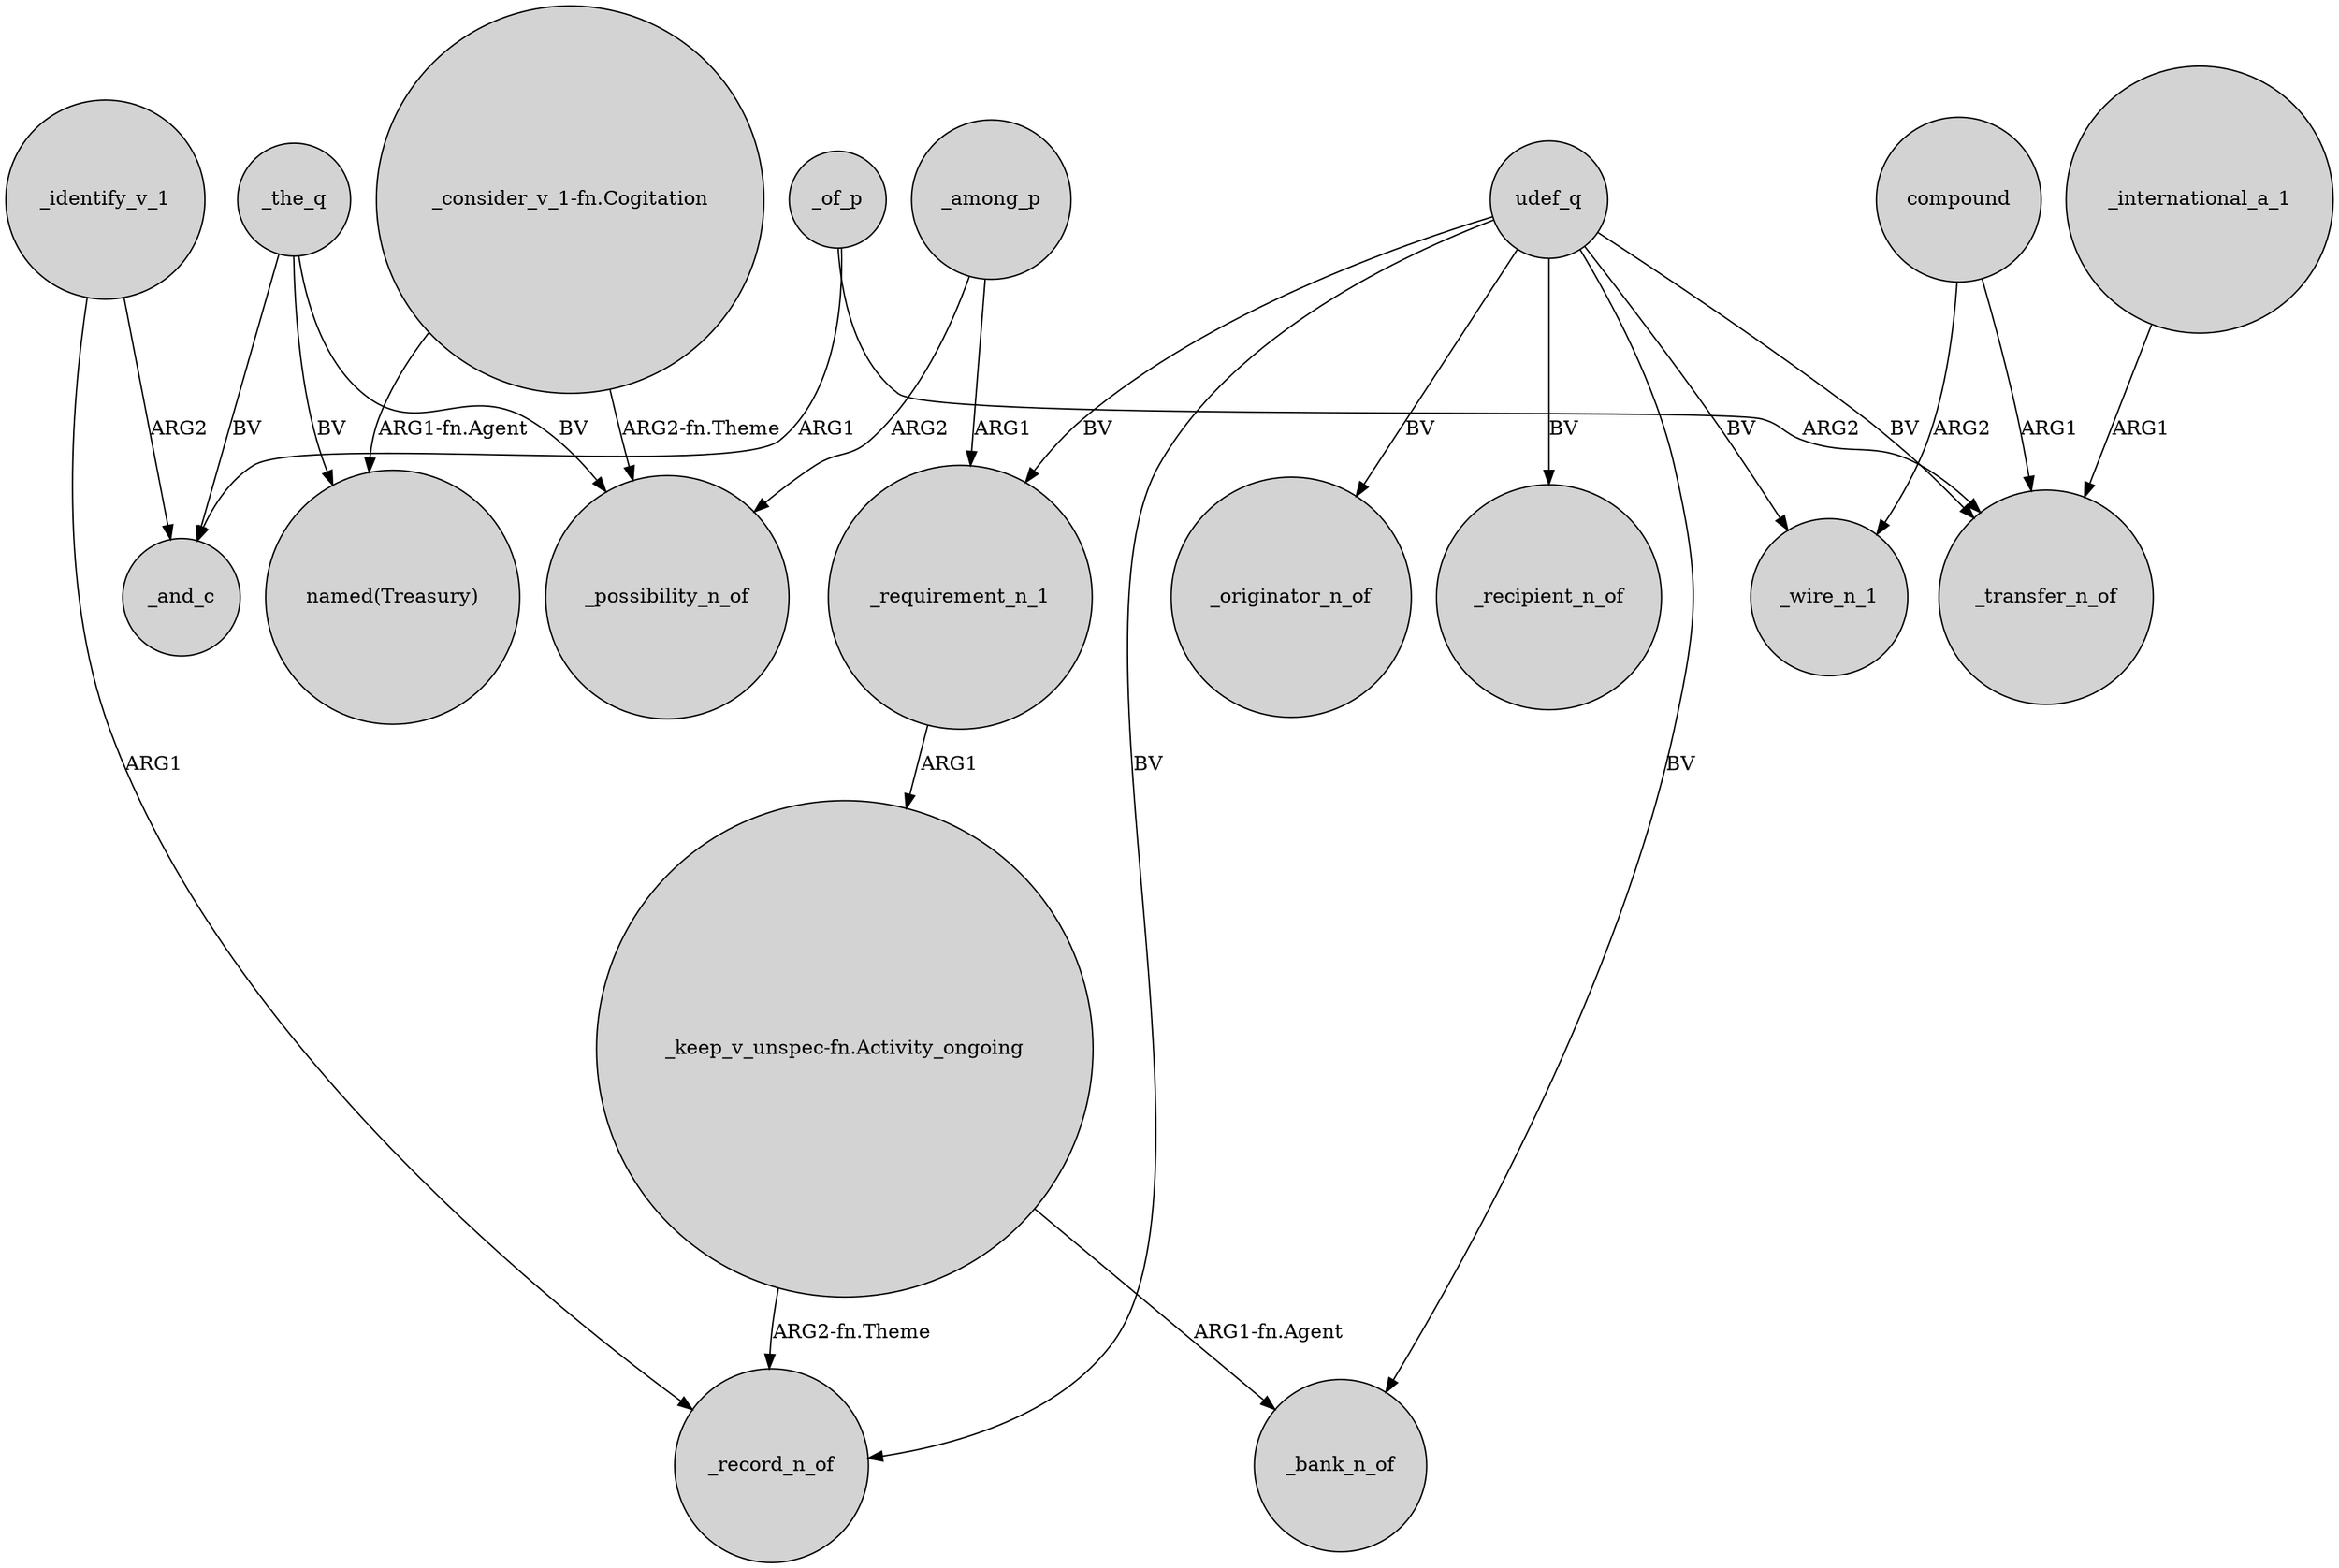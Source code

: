 digraph {
	node [shape=circle style=filled]
	_the_q -> _and_c [label=BV]
	udef_q -> _requirement_n_1 [label=BV]
	"_consider_v_1-fn.Cogitation" -> "named(Treasury)" [label="ARG1-fn.Agent"]
	udef_q -> _record_n_of [label=BV]
	"_keep_v_unspec-fn.Activity_ongoing" -> _bank_n_of [label="ARG1-fn.Agent"]
	_identify_v_1 -> _and_c [label=ARG2]
	udef_q -> _wire_n_1 [label=BV]
	udef_q -> _transfer_n_of [label=BV]
	udef_q -> _originator_n_of [label=BV]
	udef_q -> _recipient_n_of [label=BV]
	compound -> _wire_n_1 [label=ARG2]
	_the_q -> _possibility_n_of [label=BV]
	_international_a_1 -> _transfer_n_of [label=ARG1]
	compound -> _transfer_n_of [label=ARG1]
	_among_p -> _requirement_n_1 [label=ARG1]
	"_consider_v_1-fn.Cogitation" -> _possibility_n_of [label="ARG2-fn.Theme"]
	_of_p -> _and_c [label=ARG1]
	_the_q -> "named(Treasury)" [label=BV]
	"_keep_v_unspec-fn.Activity_ongoing" -> _record_n_of [label="ARG2-fn.Theme"]
	_of_p -> _transfer_n_of [label=ARG2]
	_among_p -> _possibility_n_of [label=ARG2]
	_identify_v_1 -> _record_n_of [label=ARG1]
	udef_q -> _bank_n_of [label=BV]
	_requirement_n_1 -> "_keep_v_unspec-fn.Activity_ongoing" [label=ARG1]
}
